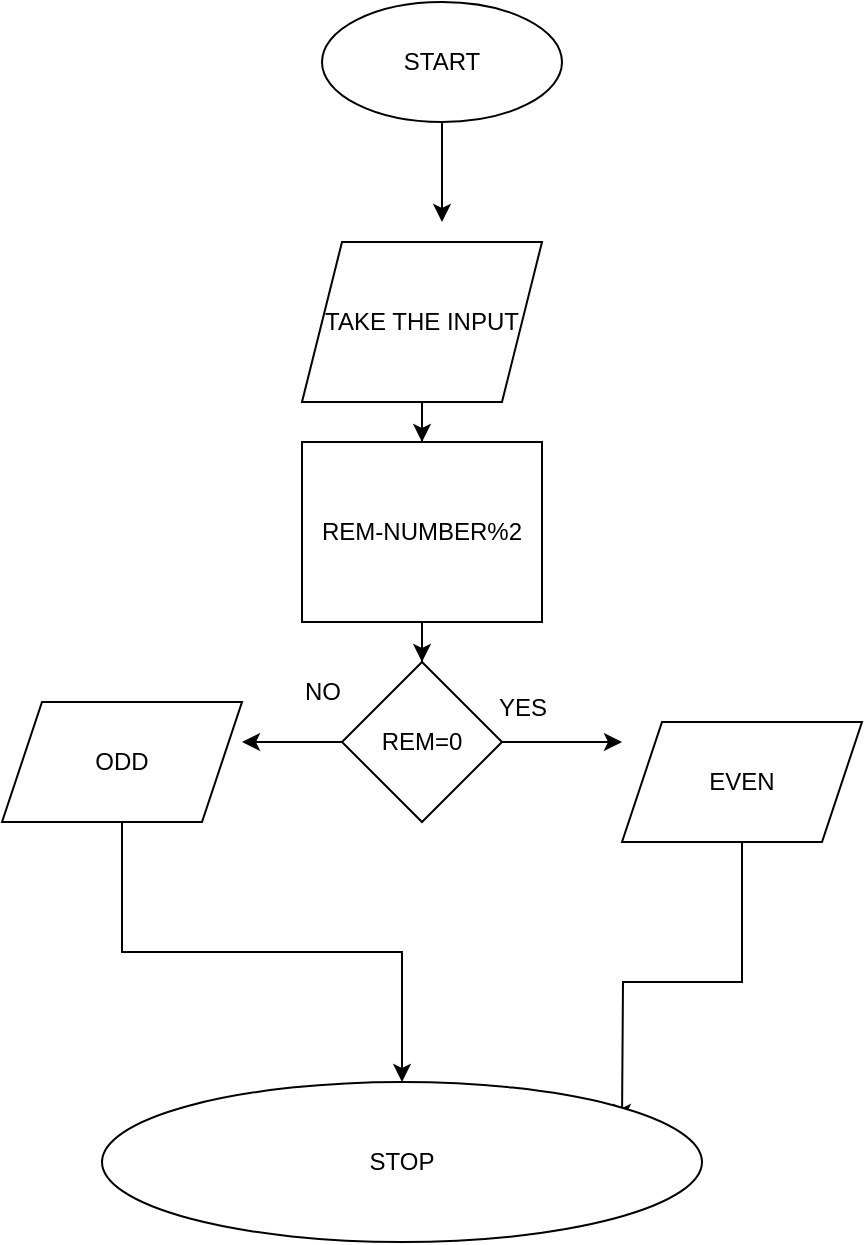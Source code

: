 <mxfile version="24.8.3">
  <diagram name="Page-1" id="tt9addlFYo-LNip4kiXK">
    <mxGraphModel dx="880" dy="468" grid="1" gridSize="10" guides="1" tooltips="1" connect="1" arrows="1" fold="1" page="1" pageScale="1" pageWidth="850" pageHeight="1100" math="0" shadow="0">
      <root>
        <mxCell id="0" />
        <mxCell id="1" parent="0" />
        <mxCell id="k-kNx0LIfWRGS4S_nbIJ-2" style="edgeStyle=orthogonalEdgeStyle;rounded=0;orthogonalLoop=1;jettySize=auto;html=1;exitX=0.5;exitY=1;exitDx=0;exitDy=0;" edge="1" parent="1" source="k-kNx0LIfWRGS4S_nbIJ-1">
          <mxGeometry relative="1" as="geometry">
            <mxPoint x="430" y="190" as="targetPoint" />
          </mxGeometry>
        </mxCell>
        <mxCell id="k-kNx0LIfWRGS4S_nbIJ-1" value="START" style="ellipse;whiteSpace=wrap;html=1;" vertex="1" parent="1">
          <mxGeometry x="370" y="80" width="120" height="60" as="geometry" />
        </mxCell>
        <mxCell id="k-kNx0LIfWRGS4S_nbIJ-4" style="edgeStyle=orthogonalEdgeStyle;rounded=0;orthogonalLoop=1;jettySize=auto;html=1;exitX=0.5;exitY=1;exitDx=0;exitDy=0;" edge="1" parent="1" source="k-kNx0LIfWRGS4S_nbIJ-3" target="k-kNx0LIfWRGS4S_nbIJ-5">
          <mxGeometry relative="1" as="geometry">
            <mxPoint x="420" y="330" as="targetPoint" />
          </mxGeometry>
        </mxCell>
        <mxCell id="k-kNx0LIfWRGS4S_nbIJ-3" value="TAKE THE INPUT" style="shape=parallelogram;perimeter=parallelogramPerimeter;whiteSpace=wrap;html=1;fixedSize=1;" vertex="1" parent="1">
          <mxGeometry x="360" y="200" width="120" height="80" as="geometry" />
        </mxCell>
        <mxCell id="k-kNx0LIfWRGS4S_nbIJ-6" style="edgeStyle=orthogonalEdgeStyle;rounded=0;orthogonalLoop=1;jettySize=auto;html=1;" edge="1" parent="1" source="k-kNx0LIfWRGS4S_nbIJ-5" target="k-kNx0LIfWRGS4S_nbIJ-7">
          <mxGeometry relative="1" as="geometry">
            <mxPoint x="420" y="450" as="targetPoint" />
          </mxGeometry>
        </mxCell>
        <mxCell id="k-kNx0LIfWRGS4S_nbIJ-5" value="REM-NUMBER%2" style="rounded=0;whiteSpace=wrap;html=1;" vertex="1" parent="1">
          <mxGeometry x="360" y="300" width="120" height="90" as="geometry" />
        </mxCell>
        <mxCell id="k-kNx0LIfWRGS4S_nbIJ-8" style="edgeStyle=orthogonalEdgeStyle;rounded=0;orthogonalLoop=1;jettySize=auto;html=1;" edge="1" parent="1" source="k-kNx0LIfWRGS4S_nbIJ-7">
          <mxGeometry relative="1" as="geometry">
            <mxPoint x="520" y="450" as="targetPoint" />
          </mxGeometry>
        </mxCell>
        <mxCell id="k-kNx0LIfWRGS4S_nbIJ-10" style="edgeStyle=orthogonalEdgeStyle;rounded=0;orthogonalLoop=1;jettySize=auto;html=1;" edge="1" parent="1" source="k-kNx0LIfWRGS4S_nbIJ-7">
          <mxGeometry relative="1" as="geometry">
            <mxPoint x="330" y="450" as="targetPoint" />
          </mxGeometry>
        </mxCell>
        <mxCell id="k-kNx0LIfWRGS4S_nbIJ-7" value="REM=0" style="rhombus;whiteSpace=wrap;html=1;" vertex="1" parent="1">
          <mxGeometry x="380" y="410" width="80" height="80" as="geometry" />
        </mxCell>
        <mxCell id="k-kNx0LIfWRGS4S_nbIJ-9" value="YES" style="text;html=1;align=center;verticalAlign=middle;resizable=0;points=[];autosize=1;strokeColor=none;fillColor=none;" vertex="1" parent="1">
          <mxGeometry x="445" y="418" width="50" height="30" as="geometry" />
        </mxCell>
        <mxCell id="k-kNx0LIfWRGS4S_nbIJ-11" value="NO" style="text;html=1;align=center;verticalAlign=middle;resizable=0;points=[];autosize=1;strokeColor=none;fillColor=none;" vertex="1" parent="1">
          <mxGeometry x="350" y="410" width="40" height="30" as="geometry" />
        </mxCell>
        <mxCell id="k-kNx0LIfWRGS4S_nbIJ-15" style="edgeStyle=orthogonalEdgeStyle;rounded=0;orthogonalLoop=1;jettySize=auto;html=1;" edge="1" parent="1" source="k-kNx0LIfWRGS4S_nbIJ-12" target="k-kNx0LIfWRGS4S_nbIJ-16">
          <mxGeometry relative="1" as="geometry">
            <mxPoint x="320" y="650" as="targetPoint" />
          </mxGeometry>
        </mxCell>
        <mxCell id="k-kNx0LIfWRGS4S_nbIJ-12" value="ODD" style="shape=parallelogram;perimeter=parallelogramPerimeter;whiteSpace=wrap;html=1;fixedSize=1;" vertex="1" parent="1">
          <mxGeometry x="210" y="430" width="120" height="60" as="geometry" />
        </mxCell>
        <mxCell id="k-kNx0LIfWRGS4S_nbIJ-14" style="edgeStyle=orthogonalEdgeStyle;rounded=0;orthogonalLoop=1;jettySize=auto;html=1;" edge="1" parent="1" source="k-kNx0LIfWRGS4S_nbIJ-13">
          <mxGeometry relative="1" as="geometry">
            <mxPoint x="520" y="640" as="targetPoint" />
          </mxGeometry>
        </mxCell>
        <mxCell id="k-kNx0LIfWRGS4S_nbIJ-13" value="EVEN" style="shape=parallelogram;perimeter=parallelogramPerimeter;whiteSpace=wrap;html=1;fixedSize=1;" vertex="1" parent="1">
          <mxGeometry x="520" y="440" width="120" height="60" as="geometry" />
        </mxCell>
        <mxCell id="k-kNx0LIfWRGS4S_nbIJ-16" value="STOP" style="ellipse;whiteSpace=wrap;html=1;" vertex="1" parent="1">
          <mxGeometry x="260" y="620" width="300" height="80" as="geometry" />
        </mxCell>
      </root>
    </mxGraphModel>
  </diagram>
</mxfile>
